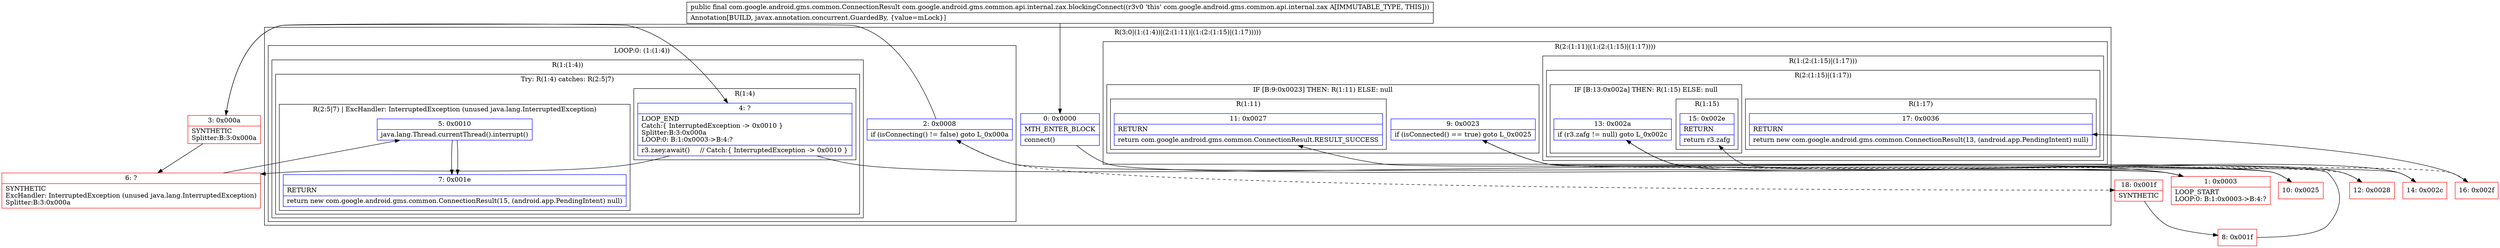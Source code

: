 digraph "CFG forcom.google.android.gms.common.api.internal.zax.blockingConnect()Lcom\/google\/android\/gms\/common\/ConnectionResult;" {
subgraph cluster_Region_595175976 {
label = "R(3:0|(1:(1:4))|(2:(1:11)|(1:(2:(1:15)|(1:17)))))";
node [shape=record,color=blue];
Node_0 [shape=record,label="{0\:\ 0x0000|MTH_ENTER_BLOCK\l|connect()\l}"];
subgraph cluster_LoopRegion_2117911993 {
label = "LOOP:0: (1:(1:4))";
node [shape=record,color=blue];
Node_2 [shape=record,label="{2\:\ 0x0008|if (isConnecting() != false) goto L_0x000a\l}"];
subgraph cluster_Region_291467762 {
label = "R(1:(1:4))";
node [shape=record,color=blue];
subgraph cluster_TryCatchRegion_527199964 {
label = "Try: R(1:4) catches: R(2:5|7)";
node [shape=record,color=blue];
subgraph cluster_Region_1907011571 {
label = "R(1:4)";
node [shape=record,color=blue];
Node_4 [shape=record,label="{4\:\ ?|LOOP_END\lCatch:\{ InterruptedException \-\> 0x0010 \}\lSplitter:B:3:0x000a\lLOOP:0: B:1:0x0003\-\>B:4:?\l|r3.zaey.await()     \/\/ Catch:\{ InterruptedException \-\> 0x0010 \}\l}"];
}
subgraph cluster_Region_1772334450 {
label = "R(2:5|7) | ExcHandler: InterruptedException (unused java.lang.InterruptedException)\l";
node [shape=record,color=blue];
Node_5 [shape=record,label="{5\:\ 0x0010|java.lang.Thread.currentThread().interrupt()\l}"];
Node_7 [shape=record,label="{7\:\ 0x001e|RETURN\l|return new com.google.android.gms.common.ConnectionResult(15, (android.app.PendingIntent) null)\l}"];
}
}
}
}
subgraph cluster_Region_60391765 {
label = "R(2:(1:11)|(1:(2:(1:15)|(1:17))))";
node [shape=record,color=blue];
subgraph cluster_IfRegion_2147423604 {
label = "IF [B:9:0x0023] THEN: R(1:11) ELSE: null";
node [shape=record,color=blue];
Node_9 [shape=record,label="{9\:\ 0x0023|if (isConnected() == true) goto L_0x0025\l}"];
subgraph cluster_Region_1536096335 {
label = "R(1:11)";
node [shape=record,color=blue];
Node_11 [shape=record,label="{11\:\ 0x0027|RETURN\l|return com.google.android.gms.common.ConnectionResult.RESULT_SUCCESS\l}"];
}
}
subgraph cluster_Region_800200305 {
label = "R(1:(2:(1:15)|(1:17)))";
node [shape=record,color=blue];
subgraph cluster_Region_1626253819 {
label = "R(2:(1:15)|(1:17))";
node [shape=record,color=blue];
subgraph cluster_IfRegion_1732072487 {
label = "IF [B:13:0x002a] THEN: R(1:15) ELSE: null";
node [shape=record,color=blue];
Node_13 [shape=record,label="{13\:\ 0x002a|if (r3.zafg != null) goto L_0x002c\l}"];
subgraph cluster_Region_1272812559 {
label = "R(1:15)";
node [shape=record,color=blue];
Node_15 [shape=record,label="{15\:\ 0x002e|RETURN\l|return r3.zafg\l}"];
}
}
subgraph cluster_Region_1952649883 {
label = "R(1:17)";
node [shape=record,color=blue];
Node_17 [shape=record,label="{17\:\ 0x0036|RETURN\l|return new com.google.android.gms.common.ConnectionResult(13, (android.app.PendingIntent) null)\l}"];
}
}
}
}
}
subgraph cluster_Region_1772334450 {
label = "R(2:5|7) | ExcHandler: InterruptedException (unused java.lang.InterruptedException)\l";
node [shape=record,color=blue];
Node_5 [shape=record,label="{5\:\ 0x0010|java.lang.Thread.currentThread().interrupt()\l}"];
Node_7 [shape=record,label="{7\:\ 0x001e|RETURN\l|return new com.google.android.gms.common.ConnectionResult(15, (android.app.PendingIntent) null)\l}"];
}
Node_1 [shape=record,color=red,label="{1\:\ 0x0003|LOOP_START\lLOOP:0: B:1:0x0003\-\>B:4:?\l}"];
Node_3 [shape=record,color=red,label="{3\:\ 0x000a|SYNTHETIC\lSplitter:B:3:0x000a\l}"];
Node_6 [shape=record,color=red,label="{6\:\ ?|SYNTHETIC\lExcHandler: InterruptedException (unused java.lang.InterruptedException)\lSplitter:B:3:0x000a\l}"];
Node_8 [shape=record,color=red,label="{8\:\ 0x001f}"];
Node_10 [shape=record,color=red,label="{10\:\ 0x0025}"];
Node_12 [shape=record,color=red,label="{12\:\ 0x0028}"];
Node_14 [shape=record,color=red,label="{14\:\ 0x002c}"];
Node_16 [shape=record,color=red,label="{16\:\ 0x002f}"];
Node_18 [shape=record,color=red,label="{18\:\ 0x001f|SYNTHETIC\l}"];
MethodNode[shape=record,label="{public final com.google.android.gms.common.ConnectionResult com.google.android.gms.common.api.internal.zax.blockingConnect((r3v0 'this' com.google.android.gms.common.api.internal.zax A[IMMUTABLE_TYPE, THIS]))  | Annotation[BUILD, javax.annotation.concurrent.GuardedBy, \{value=mLock\}]\l}"];
MethodNode -> Node_0;
Node_0 -> Node_1;
Node_2 -> Node_3;
Node_2 -> Node_18[style=dashed];
Node_4 -> Node_6;
Node_4 -> Node_1;
Node_5 -> Node_7;
Node_9 -> Node_10;
Node_9 -> Node_12[style=dashed];
Node_13 -> Node_14;
Node_13 -> Node_16[style=dashed];
Node_5 -> Node_7;
Node_1 -> Node_2;
Node_3 -> Node_4;
Node_3 -> Node_6;
Node_6 -> Node_5;
Node_8 -> Node_9;
Node_10 -> Node_11;
Node_12 -> Node_13;
Node_14 -> Node_15;
Node_16 -> Node_17;
Node_18 -> Node_8;
}

